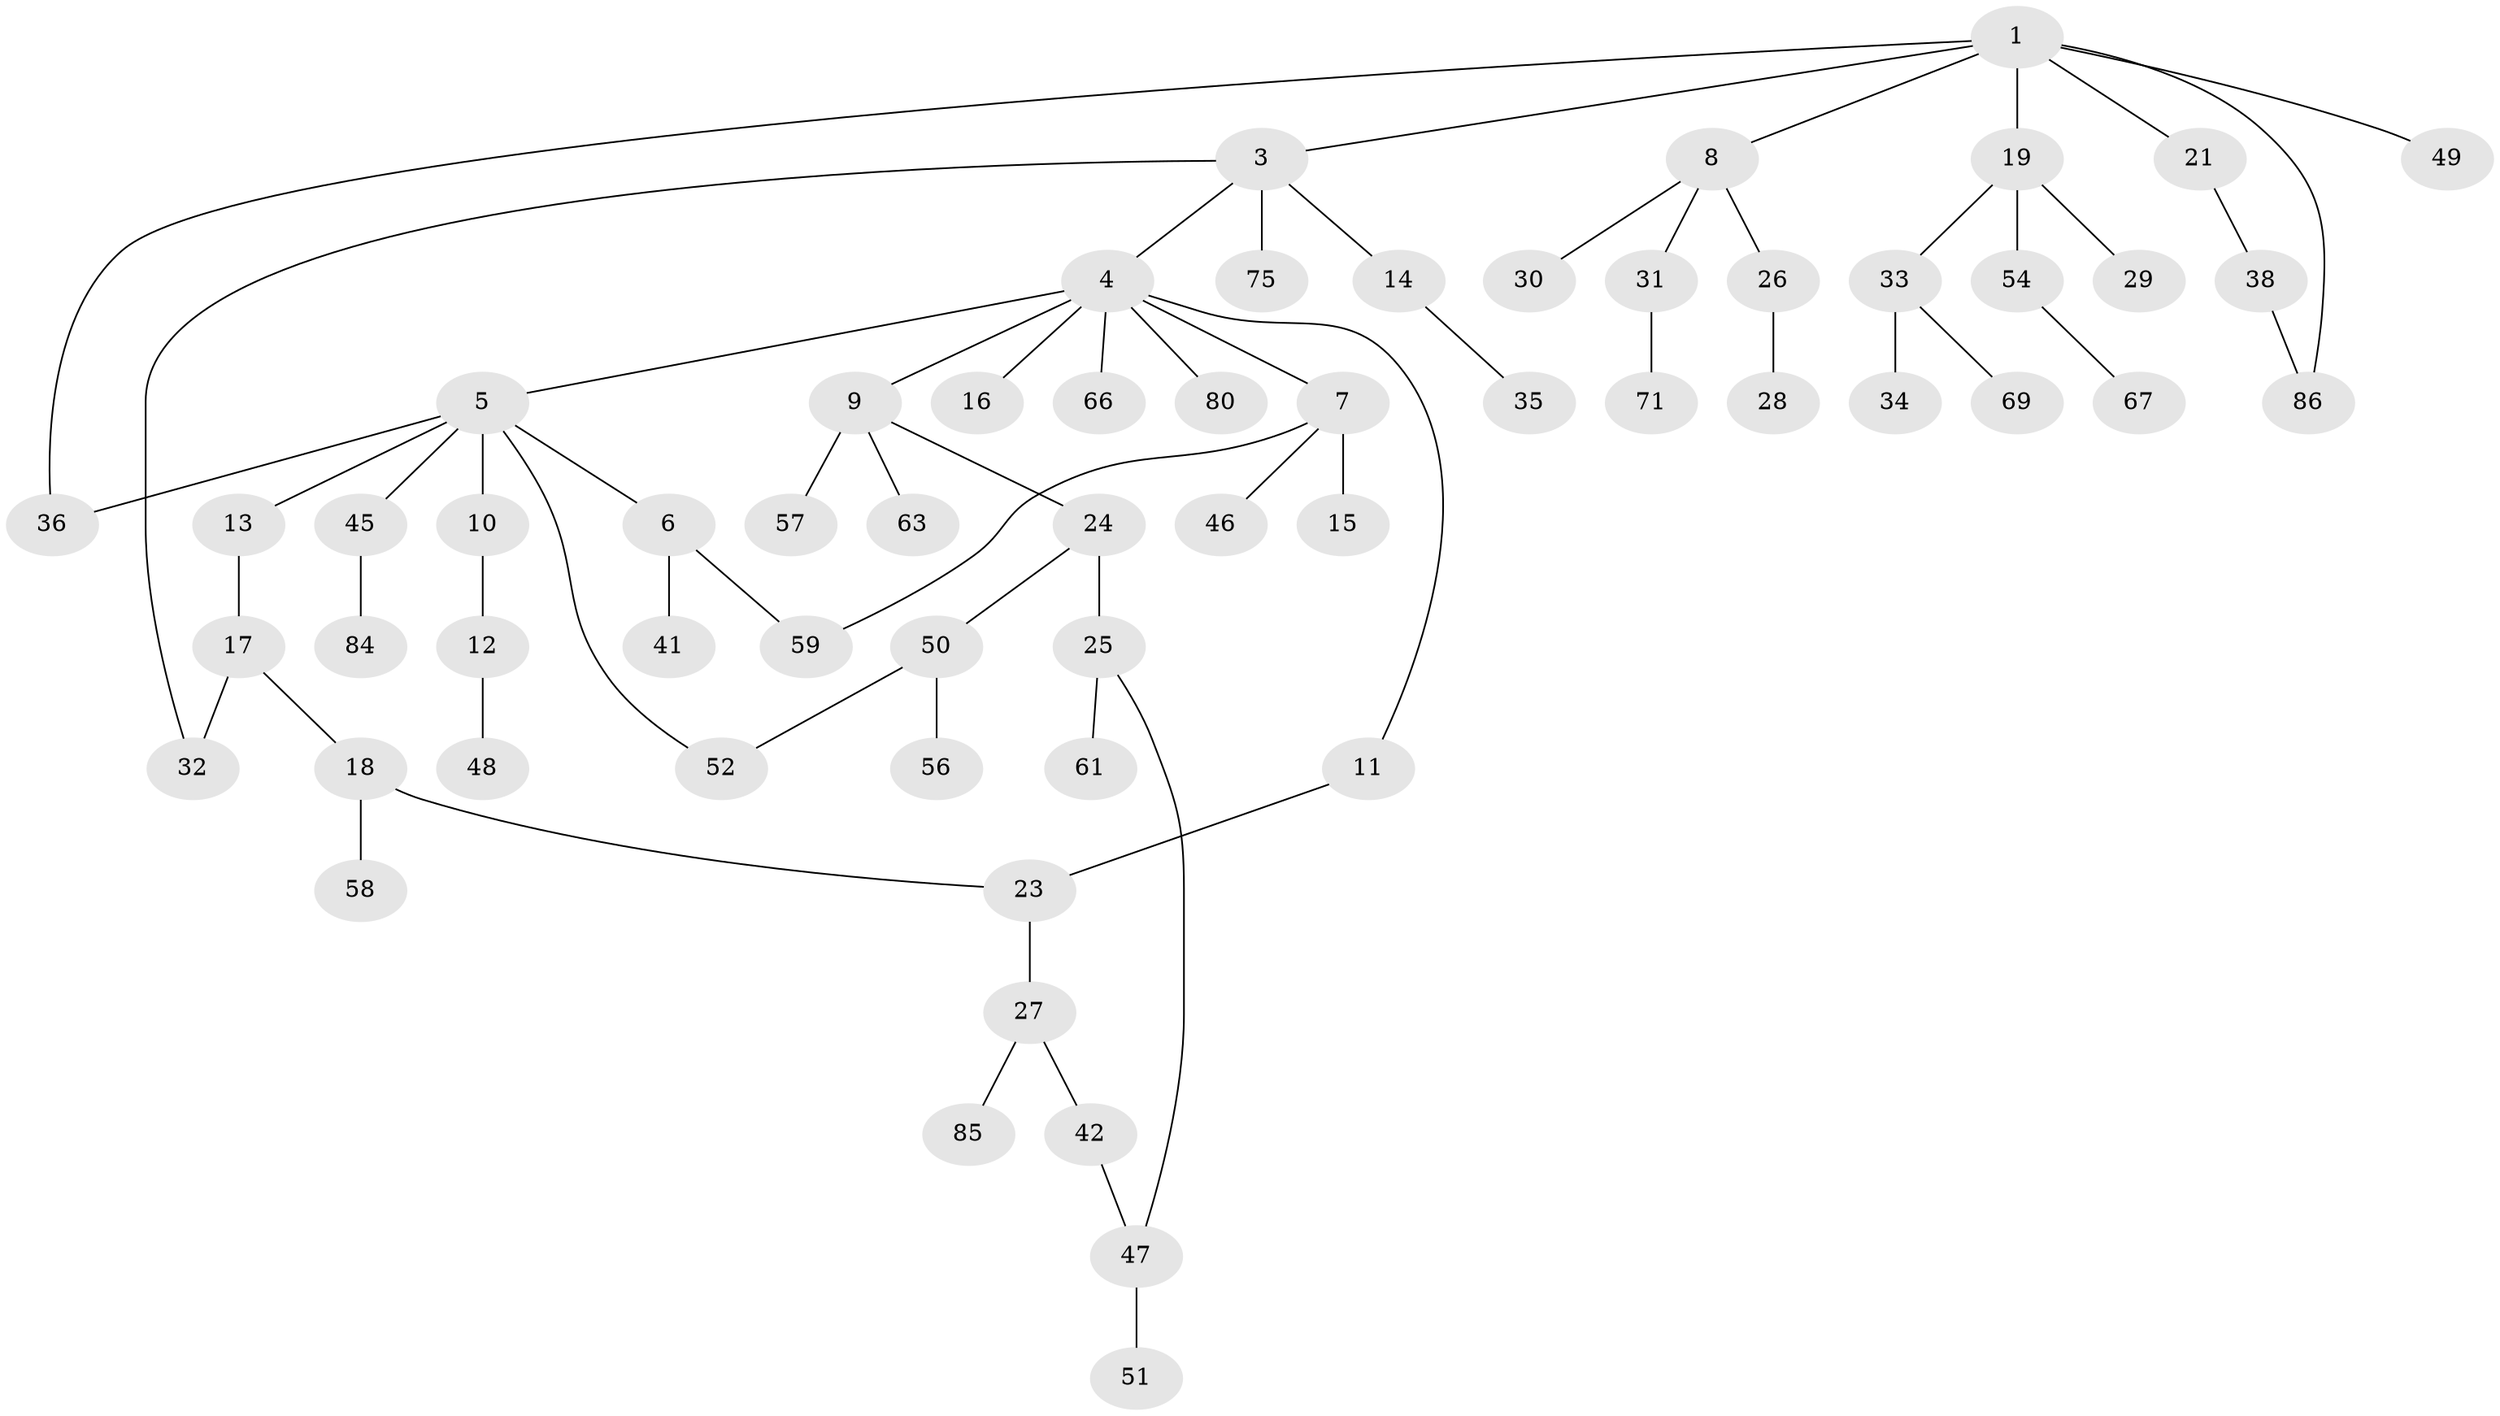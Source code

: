 // original degree distribution, {6: 0.023255813953488372, 3: 0.16279069767441862, 5: 0.023255813953488372, 8: 0.023255813953488372, 4: 0.046511627906976744, 2: 0.3023255813953488, 1: 0.4186046511627907}
// Generated by graph-tools (version 1.1) at 2025/16/03/04/25 18:16:47]
// undirected, 60 vertices, 66 edges
graph export_dot {
graph [start="1"]
  node [color=gray90,style=filled];
  1 [super="+2"];
  3;
  4;
  5 [super="+62+40"];
  6;
  7 [super="+22"];
  8;
  9 [super="+20"];
  10;
  11;
  12;
  13;
  14;
  15;
  16 [super="+82"];
  17 [super="+73+79+37+65"];
  18 [super="+39+64+76"];
  19;
  21;
  23;
  24;
  25;
  26;
  27;
  28;
  29;
  30;
  31;
  32;
  33;
  34;
  35;
  36;
  38 [super="+53"];
  41 [super="+43+60"];
  42 [super="+44"];
  45;
  46;
  47 [super="+81"];
  48;
  49;
  50;
  51;
  52;
  54;
  56;
  57;
  58;
  59;
  61;
  63;
  66;
  67 [super="+72"];
  69;
  71 [super="+74"];
  75;
  80;
  84;
  85;
  86;
  1 -- 3;
  1 -- 8;
  1 -- 36;
  1 -- 49;
  1 -- 86;
  1 -- 19;
  1 -- 21;
  3 -- 4;
  3 -- 14;
  3 -- 32;
  3 -- 75;
  4 -- 5;
  4 -- 7;
  4 -- 9;
  4 -- 11;
  4 -- 16;
  4 -- 66;
  4 -- 80;
  5 -- 6;
  5 -- 10;
  5 -- 13;
  5 -- 45;
  5 -- 52;
  5 -- 36;
  6 -- 41;
  6 -- 59;
  7 -- 15;
  7 -- 59;
  7 -- 46;
  8 -- 26;
  8 -- 30;
  8 -- 31;
  9 -- 24;
  9 -- 57;
  9 -- 63;
  10 -- 12;
  11 -- 23;
  12 -- 48;
  13 -- 17;
  14 -- 35;
  17 -- 18;
  17 -- 32;
  18 -- 58;
  18 -- 23;
  19 -- 29;
  19 -- 33;
  19 -- 54;
  21 -- 38;
  23 -- 27;
  24 -- 25;
  24 -- 50;
  25 -- 47;
  25 -- 61;
  26 -- 28;
  27 -- 42;
  27 -- 85;
  31 -- 71;
  33 -- 34;
  33 -- 69;
  38 -- 86;
  42 -- 47;
  45 -- 84;
  47 -- 51;
  50 -- 56;
  50 -- 52;
  54 -- 67;
}
